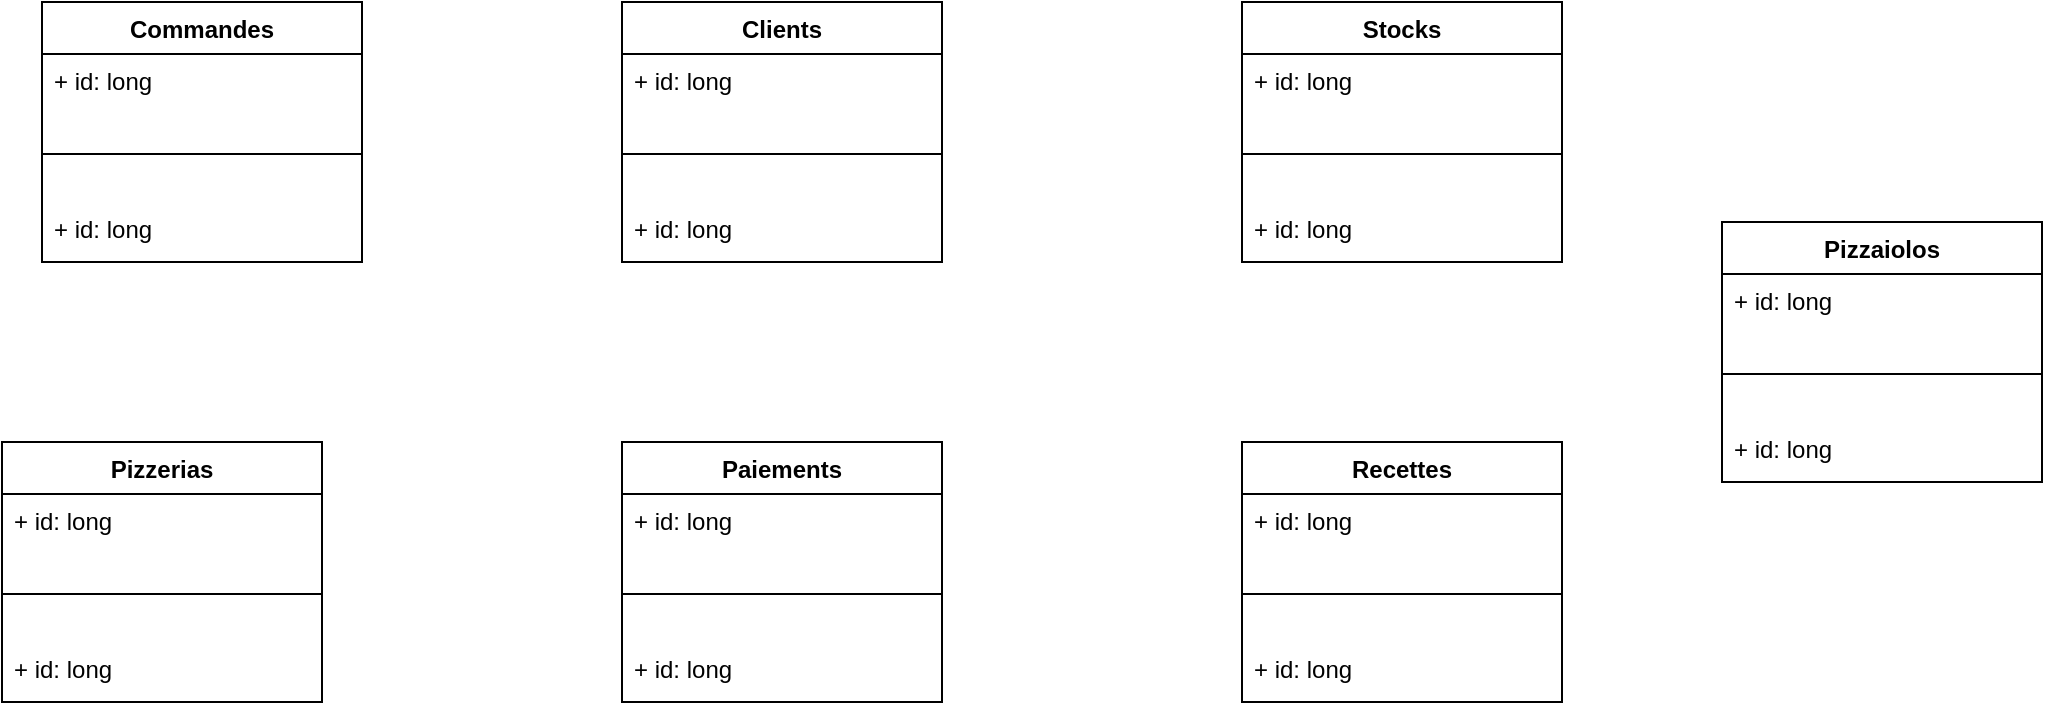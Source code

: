 <mxfile version="20.5.1" type="device"><diagram name="Page-1" id="e7e014a7-5840-1c2e-5031-d8a46d1fe8dd"><mxGraphModel dx="2062" dy="1160" grid="1" gridSize="10" guides="1" tooltips="1" connect="1" arrows="1" fold="1" page="1" pageScale="1" pageWidth="1169" pageHeight="826" background="none" math="0" shadow="0"><root><mxCell id="0"/><mxCell id="1" parent="0"/><mxCell id="t9mOUzjM_zlSRV_Zkoif-41" value="Commandes&#10;" style="swimlane;fontStyle=1;align=center;verticalAlign=top;childLayout=stackLayout;horizontal=1;startSize=26;horizontalStack=0;resizeParent=1;resizeParentMax=0;resizeLast=0;collapsible=1;marginBottom=0;" vertex="1" parent="1"><mxGeometry x="80" y="110" width="160" height="130" as="geometry"/></mxCell><mxCell id="t9mOUzjM_zlSRV_Zkoif-42" value="+ id: long&#10;" style="text;strokeColor=none;fillColor=none;align=left;verticalAlign=top;spacingLeft=4;spacingRight=4;overflow=hidden;rotatable=0;points=[[0,0.5],[1,0.5]];portConstraint=eastwest;" vertex="1" parent="t9mOUzjM_zlSRV_Zkoif-41"><mxGeometry y="26" width="160" height="26" as="geometry"/></mxCell><mxCell id="t9mOUzjM_zlSRV_Zkoif-43" value="" style="line;strokeWidth=1;fillColor=none;align=left;verticalAlign=middle;spacingTop=-1;spacingLeft=3;spacingRight=3;rotatable=0;labelPosition=right;points=[];portConstraint=eastwest;strokeColor=inherit;" vertex="1" parent="t9mOUzjM_zlSRV_Zkoif-41"><mxGeometry y="52" width="160" height="48" as="geometry"/></mxCell><mxCell id="t9mOUzjM_zlSRV_Zkoif-44" value="+ id: long&#10;" style="text;strokeColor=none;fillColor=none;align=left;verticalAlign=top;spacingLeft=4;spacingRight=4;overflow=hidden;rotatable=0;points=[[0,0.5],[1,0.5]];portConstraint=eastwest;" vertex="1" parent="t9mOUzjM_zlSRV_Zkoif-41"><mxGeometry y="100" width="160" height="30" as="geometry"/></mxCell><mxCell id="t9mOUzjM_zlSRV_Zkoif-46" value="Clients" style="swimlane;fontStyle=1;align=center;verticalAlign=top;childLayout=stackLayout;horizontal=1;startSize=26;horizontalStack=0;resizeParent=1;resizeParentMax=0;resizeLast=0;collapsible=1;marginBottom=0;" vertex="1" parent="1"><mxGeometry x="370" y="110" width="160" height="130" as="geometry"/></mxCell><mxCell id="t9mOUzjM_zlSRV_Zkoif-47" value="+ id: long&#10;" style="text;strokeColor=none;fillColor=none;align=left;verticalAlign=top;spacingLeft=4;spacingRight=4;overflow=hidden;rotatable=0;points=[[0,0.5],[1,0.5]];portConstraint=eastwest;" vertex="1" parent="t9mOUzjM_zlSRV_Zkoif-46"><mxGeometry y="26" width="160" height="26" as="geometry"/></mxCell><mxCell id="t9mOUzjM_zlSRV_Zkoif-48" value="" style="line;strokeWidth=1;fillColor=none;align=left;verticalAlign=middle;spacingTop=-1;spacingLeft=3;spacingRight=3;rotatable=0;labelPosition=right;points=[];portConstraint=eastwest;strokeColor=inherit;" vertex="1" parent="t9mOUzjM_zlSRV_Zkoif-46"><mxGeometry y="52" width="160" height="48" as="geometry"/></mxCell><mxCell id="t9mOUzjM_zlSRV_Zkoif-49" value="+ id: long&#10;" style="text;strokeColor=none;fillColor=none;align=left;verticalAlign=top;spacingLeft=4;spacingRight=4;overflow=hidden;rotatable=0;points=[[0,0.5],[1,0.5]];portConstraint=eastwest;" vertex="1" parent="t9mOUzjM_zlSRV_Zkoif-46"><mxGeometry y="100" width="160" height="30" as="geometry"/></mxCell><mxCell id="t9mOUzjM_zlSRV_Zkoif-50" value="Stocks" style="swimlane;fontStyle=1;align=center;verticalAlign=top;childLayout=stackLayout;horizontal=1;startSize=26;horizontalStack=0;resizeParent=1;resizeParentMax=0;resizeLast=0;collapsible=1;marginBottom=0;" vertex="1" parent="1"><mxGeometry x="680" y="110" width="160" height="130" as="geometry"/></mxCell><mxCell id="t9mOUzjM_zlSRV_Zkoif-51" value="+ id: long&#10;" style="text;strokeColor=none;fillColor=none;align=left;verticalAlign=top;spacingLeft=4;spacingRight=4;overflow=hidden;rotatable=0;points=[[0,0.5],[1,0.5]];portConstraint=eastwest;" vertex="1" parent="t9mOUzjM_zlSRV_Zkoif-50"><mxGeometry y="26" width="160" height="26" as="geometry"/></mxCell><mxCell id="t9mOUzjM_zlSRV_Zkoif-52" value="" style="line;strokeWidth=1;fillColor=none;align=left;verticalAlign=middle;spacingTop=-1;spacingLeft=3;spacingRight=3;rotatable=0;labelPosition=right;points=[];portConstraint=eastwest;strokeColor=inherit;" vertex="1" parent="t9mOUzjM_zlSRV_Zkoif-50"><mxGeometry y="52" width="160" height="48" as="geometry"/></mxCell><mxCell id="t9mOUzjM_zlSRV_Zkoif-53" value="+ id: long&#10;" style="text;strokeColor=none;fillColor=none;align=left;verticalAlign=top;spacingLeft=4;spacingRight=4;overflow=hidden;rotatable=0;points=[[0,0.5],[1,0.5]];portConstraint=eastwest;" vertex="1" parent="t9mOUzjM_zlSRV_Zkoif-50"><mxGeometry y="100" width="160" height="30" as="geometry"/></mxCell><mxCell id="t9mOUzjM_zlSRV_Zkoif-54" value="Paiements" style="swimlane;fontStyle=1;align=center;verticalAlign=top;childLayout=stackLayout;horizontal=1;startSize=26;horizontalStack=0;resizeParent=1;resizeParentMax=0;resizeLast=0;collapsible=1;marginBottom=0;" vertex="1" parent="1"><mxGeometry x="370" y="330" width="160" height="130" as="geometry"/></mxCell><mxCell id="t9mOUzjM_zlSRV_Zkoif-55" value="+ id: long&#10;" style="text;strokeColor=none;fillColor=none;align=left;verticalAlign=top;spacingLeft=4;spacingRight=4;overflow=hidden;rotatable=0;points=[[0,0.5],[1,0.5]];portConstraint=eastwest;" vertex="1" parent="t9mOUzjM_zlSRV_Zkoif-54"><mxGeometry y="26" width="160" height="26" as="geometry"/></mxCell><mxCell id="t9mOUzjM_zlSRV_Zkoif-56" value="" style="line;strokeWidth=1;fillColor=none;align=left;verticalAlign=middle;spacingTop=-1;spacingLeft=3;spacingRight=3;rotatable=0;labelPosition=right;points=[];portConstraint=eastwest;strokeColor=inherit;" vertex="1" parent="t9mOUzjM_zlSRV_Zkoif-54"><mxGeometry y="52" width="160" height="48" as="geometry"/></mxCell><mxCell id="t9mOUzjM_zlSRV_Zkoif-57" value="+ id: long&#10;" style="text;strokeColor=none;fillColor=none;align=left;verticalAlign=top;spacingLeft=4;spacingRight=4;overflow=hidden;rotatable=0;points=[[0,0.5],[1,0.5]];portConstraint=eastwest;" vertex="1" parent="t9mOUzjM_zlSRV_Zkoif-54"><mxGeometry y="100" width="160" height="30" as="geometry"/></mxCell><mxCell id="t9mOUzjM_zlSRV_Zkoif-58" value="Recettes" style="swimlane;fontStyle=1;align=center;verticalAlign=top;childLayout=stackLayout;horizontal=1;startSize=26;horizontalStack=0;resizeParent=1;resizeParentMax=0;resizeLast=0;collapsible=1;marginBottom=0;" vertex="1" parent="1"><mxGeometry x="680" y="330" width="160" height="130" as="geometry"/></mxCell><mxCell id="t9mOUzjM_zlSRV_Zkoif-59" value="+ id: long&#10;" style="text;strokeColor=none;fillColor=none;align=left;verticalAlign=top;spacingLeft=4;spacingRight=4;overflow=hidden;rotatable=0;points=[[0,0.5],[1,0.5]];portConstraint=eastwest;" vertex="1" parent="t9mOUzjM_zlSRV_Zkoif-58"><mxGeometry y="26" width="160" height="26" as="geometry"/></mxCell><mxCell id="t9mOUzjM_zlSRV_Zkoif-60" value="" style="line;strokeWidth=1;fillColor=none;align=left;verticalAlign=middle;spacingTop=-1;spacingLeft=3;spacingRight=3;rotatable=0;labelPosition=right;points=[];portConstraint=eastwest;strokeColor=inherit;" vertex="1" parent="t9mOUzjM_zlSRV_Zkoif-58"><mxGeometry y="52" width="160" height="48" as="geometry"/></mxCell><mxCell id="t9mOUzjM_zlSRV_Zkoif-61" value="+ id: long&#10;" style="text;strokeColor=none;fillColor=none;align=left;verticalAlign=top;spacingLeft=4;spacingRight=4;overflow=hidden;rotatable=0;points=[[0,0.5],[1,0.5]];portConstraint=eastwest;" vertex="1" parent="t9mOUzjM_zlSRV_Zkoif-58"><mxGeometry y="100" width="160" height="30" as="geometry"/></mxCell><mxCell id="t9mOUzjM_zlSRV_Zkoif-62" value="Pizzerias" style="swimlane;fontStyle=1;align=center;verticalAlign=top;childLayout=stackLayout;horizontal=1;startSize=26;horizontalStack=0;resizeParent=1;resizeParentMax=0;resizeLast=0;collapsible=1;marginBottom=0;" vertex="1" parent="1"><mxGeometry x="60" y="330" width="160" height="130" as="geometry"/></mxCell><mxCell id="t9mOUzjM_zlSRV_Zkoif-63" value="+ id: long&#10;" style="text;strokeColor=none;fillColor=none;align=left;verticalAlign=top;spacingLeft=4;spacingRight=4;overflow=hidden;rotatable=0;points=[[0,0.5],[1,0.5]];portConstraint=eastwest;" vertex="1" parent="t9mOUzjM_zlSRV_Zkoif-62"><mxGeometry y="26" width="160" height="26" as="geometry"/></mxCell><mxCell id="t9mOUzjM_zlSRV_Zkoif-64" value="" style="line;strokeWidth=1;fillColor=none;align=left;verticalAlign=middle;spacingTop=-1;spacingLeft=3;spacingRight=3;rotatable=0;labelPosition=right;points=[];portConstraint=eastwest;strokeColor=inherit;" vertex="1" parent="t9mOUzjM_zlSRV_Zkoif-62"><mxGeometry y="52" width="160" height="48" as="geometry"/></mxCell><mxCell id="t9mOUzjM_zlSRV_Zkoif-65" value="+ id: long&#10;" style="text;strokeColor=none;fillColor=none;align=left;verticalAlign=top;spacingLeft=4;spacingRight=4;overflow=hidden;rotatable=0;points=[[0,0.5],[1,0.5]];portConstraint=eastwest;" vertex="1" parent="t9mOUzjM_zlSRV_Zkoif-62"><mxGeometry y="100" width="160" height="30" as="geometry"/></mxCell><mxCell id="t9mOUzjM_zlSRV_Zkoif-66" value="Pizzaiolos" style="swimlane;fontStyle=1;align=center;verticalAlign=top;childLayout=stackLayout;horizontal=1;startSize=26;horizontalStack=0;resizeParent=1;resizeParentMax=0;resizeLast=0;collapsible=1;marginBottom=0;" vertex="1" parent="1"><mxGeometry x="920" y="220" width="160" height="130" as="geometry"/></mxCell><mxCell id="t9mOUzjM_zlSRV_Zkoif-67" value="+ id: long&#10;" style="text;strokeColor=none;fillColor=none;align=left;verticalAlign=top;spacingLeft=4;spacingRight=4;overflow=hidden;rotatable=0;points=[[0,0.5],[1,0.5]];portConstraint=eastwest;" vertex="1" parent="t9mOUzjM_zlSRV_Zkoif-66"><mxGeometry y="26" width="160" height="26" as="geometry"/></mxCell><mxCell id="t9mOUzjM_zlSRV_Zkoif-68" value="" style="line;strokeWidth=1;fillColor=none;align=left;verticalAlign=middle;spacingTop=-1;spacingLeft=3;spacingRight=3;rotatable=0;labelPosition=right;points=[];portConstraint=eastwest;strokeColor=inherit;" vertex="1" parent="t9mOUzjM_zlSRV_Zkoif-66"><mxGeometry y="52" width="160" height="48" as="geometry"/></mxCell><mxCell id="t9mOUzjM_zlSRV_Zkoif-69" value="+ id: long&#10;" style="text;strokeColor=none;fillColor=none;align=left;verticalAlign=top;spacingLeft=4;spacingRight=4;overflow=hidden;rotatable=0;points=[[0,0.5],[1,0.5]];portConstraint=eastwest;" vertex="1" parent="t9mOUzjM_zlSRV_Zkoif-66"><mxGeometry y="100" width="160" height="30" as="geometry"/></mxCell></root></mxGraphModel></diagram></mxfile>
